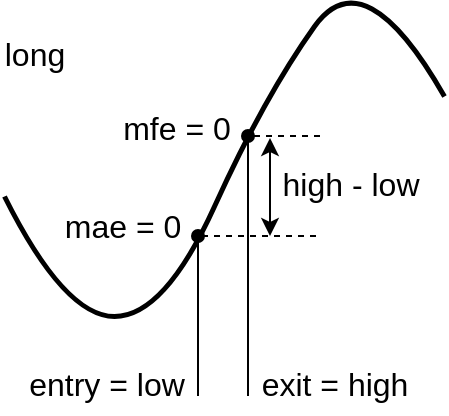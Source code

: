 <mxfile>
    <diagram id="97CtwCLCd22Gw3SG88R9" name="Page-1">
        <mxGraphModel dx="445" dy="686" grid="1" gridSize="10" guides="1" tooltips="1" connect="1" arrows="1" fold="1" page="1" pageScale="1" pageWidth="850" pageHeight="1100" math="0" shadow="0">
            <root>
                <mxCell id="0"/>
                <mxCell id="1" parent="0"/>
                <mxCell id="ftBtXuoBVulgC1lyTDFm-1" value="" style="endArrow=none;html=1;strokeWidth=2.5;curved=1;endFill=0;shadow=0;sketch=0;" parent="1" edge="1">
                    <mxGeometry width="50" height="50" relative="1" as="geometry">
                        <mxPoint x="105" y="191" as="sourcePoint"/>
                        <mxPoint x="325" y="141" as="targetPoint"/>
                        <Array as="points">
                            <mxPoint x="135" y="251"/>
                            <mxPoint x="185" y="251"/>
                            <mxPoint x="235" y="141"/>
                            <mxPoint x="285" y="71"/>
                        </Array>
                    </mxGeometry>
                </mxCell>
                <mxCell id="ftBtXuoBVulgC1lyTDFm-2" value="" style="endArrow=oval;html=1;shadow=0;strokeWidth=1;endFill=1;" parent="1" edge="1">
                    <mxGeometry width="50" height="50" relative="1" as="geometry">
                        <mxPoint x="227" y="291" as="sourcePoint"/>
                        <mxPoint x="227" y="161" as="targetPoint"/>
                    </mxGeometry>
                </mxCell>
                <mxCell id="ftBtXuoBVulgC1lyTDFm-3" value="" style="endArrow=oval;html=1;shadow=0;strokeWidth=1;endFill=1;" parent="1" edge="1">
                    <mxGeometry width="50" height="50" relative="1" as="geometry">
                        <mxPoint x="202" y="291" as="sourcePoint"/>
                        <mxPoint x="202" y="211" as="targetPoint"/>
                    </mxGeometry>
                </mxCell>
                <mxCell id="ftBtXuoBVulgC1lyTDFm-4" value="" style="endArrow=none;html=1;shadow=0;strokeWidth=1;dashed=1;" parent="1" edge="1">
                    <mxGeometry width="50" height="50" relative="1" as="geometry">
                        <mxPoint x="204" y="211" as="sourcePoint"/>
                        <mxPoint x="264" y="211" as="targetPoint"/>
                    </mxGeometry>
                </mxCell>
                <mxCell id="ftBtXuoBVulgC1lyTDFm-5" value="entry = low" style="edgeLabel;html=1;align=center;verticalAlign=middle;resizable=0;points=[];fontFamily=Helvetica;fontSize=16;" parent="ftBtXuoBVulgC1lyTDFm-4" vertex="1" connectable="0">
                    <mxGeometry x="-0.75" relative="1" as="geometry">
                        <mxPoint x="-56" y="74" as="offset"/>
                    </mxGeometry>
                </mxCell>
                <mxCell id="ftBtXuoBVulgC1lyTDFm-6" value="" style="endArrow=none;html=1;shadow=0;strokeWidth=1;dashed=1;" parent="1" edge="1">
                    <mxGeometry width="50" height="50" relative="1" as="geometry">
                        <mxPoint x="224" y="161" as="sourcePoint"/>
                        <mxPoint x="264" y="161" as="targetPoint"/>
                    </mxGeometry>
                </mxCell>
                <mxCell id="ftBtXuoBVulgC1lyTDFm-7" value="exit = high" style="edgeLabel;html=1;align=center;verticalAlign=middle;resizable=0;points=[];fontFamily=Helvetica;fontSize=16;" parent="1" vertex="1" connectable="0">
                    <mxGeometry x="270" y="286" as="geometry">
                        <mxPoint y="-1" as="offset"/>
                    </mxGeometry>
                </mxCell>
                <mxCell id="ftBtXuoBVulgC1lyTDFm-8" value="mae = 0" style="edgeLabel;html=1;align=center;verticalAlign=middle;resizable=0;points=[];fontFamily=Helvetica;fontSize=16;" parent="1" vertex="1" connectable="0">
                    <mxGeometry x="164" y="206" as="geometry"/>
                </mxCell>
                <mxCell id="ftBtXuoBVulgC1lyTDFm-9" value="mfe = 0" style="edgeLabel;html=1;align=center;verticalAlign=middle;resizable=0;points=[];fontFamily=Helvetica;fontSize=16;" parent="1" vertex="1" connectable="0">
                    <mxGeometry x="191" y="157" as="geometry"/>
                </mxCell>
                <mxCell id="ftBtXuoBVulgC1lyTDFm-10" value="high - low" style="edgeLabel;html=1;align=center;verticalAlign=middle;resizable=0;points=[];fontFamily=Helvetica;fontSize=16;" parent="1" vertex="1" connectable="0">
                    <mxGeometry x="278" y="185" as="geometry"/>
                </mxCell>
                <mxCell id="ftBtXuoBVulgC1lyTDFm-11" value="" style="endArrow=classic;startArrow=classic;html=1;shadow=0;strokeWidth=1;" parent="1" edge="1">
                    <mxGeometry width="50" height="50" relative="1" as="geometry">
                        <mxPoint x="238" y="211" as="sourcePoint"/>
                        <mxPoint x="238" y="162" as="targetPoint"/>
                    </mxGeometry>
                </mxCell>
                <mxCell id="ftBtXuoBVulgC1lyTDFm-12" value="long" style="edgeLabel;html=1;align=center;verticalAlign=middle;resizable=0;points=[];fontFamily=Helvetica;fontSize=16;" parent="1" vertex="1" connectable="0">
                    <mxGeometry x="124" y="121" as="geometry">
                        <mxPoint x="-4" y="-1" as="offset"/>
                    </mxGeometry>
                </mxCell>
            </root>
        </mxGraphModel>
    </diagram>
</mxfile>